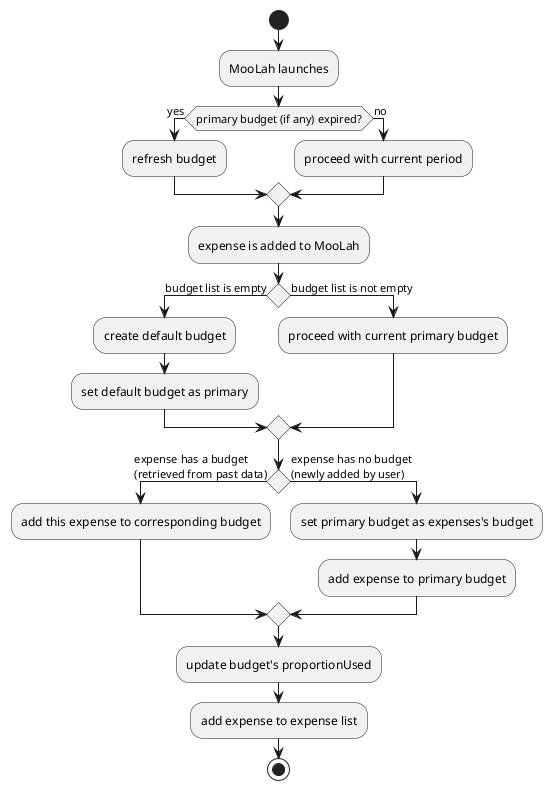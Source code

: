 @startuml
start
:MooLah launches;
if (primary budget (if any) expired?) then (yes)
    :refresh budget;
else (no)
    :proceed with current period;
endif

:expense is added to MooLah;
if () then (budget list is empty)
    :create default budget;
    :set default budget as primary;
else (budget list is not empty)
    :proceed with current primary budget;
endif

if () then (expense has a budget \n(retrieved from past data))
    :add this expense to corresponding budget;
else (expense has no budget \n(newly added by user))
    :set primary budget as expenses's budget;
    :add expense to primary budget;
endif

:update budget's proportionUsed;
:add expense to expense list;
stop
@enduml